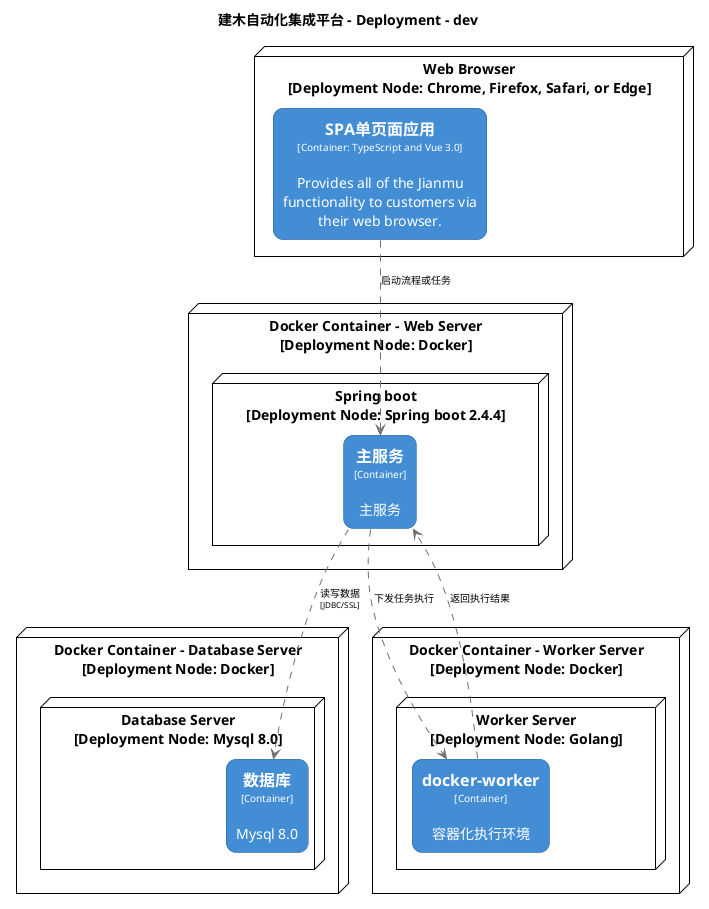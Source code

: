 @startuml(id=DevelopmentDeployment)
title 建木自动化集成平台 - Deployment - dev

skinparam {
  shadowing false
  arrowFontSize 10
  defaultTextAlignment center
  wrapWidth 200
  maxMessageSize 100
}
hide stereotype
top to bottom direction
skinparam rectangle<<55>> {
  BackgroundColor #438dd5
  FontColor #ffffff
  BorderColor #2E6295
  roundCorner 20
}
skinparam node<<57>> {
  BackgroundColor #ffffff
  FontColor #000000
  BorderColor #000000
  roundCorner 20
}
skinparam node<<47>> {
  BackgroundColor #ffffff
  FontColor #000000
  BorderColor #000000
  roundCorner 20
}
skinparam node<<58>> {
  BackgroundColor #ffffff
  FontColor #000000
  BorderColor #000000
  roundCorner 20
}
skinparam rectangle<<48>> {
  BackgroundColor #438dd5
  FontColor #ffffff
  BorderColor #2E6295
  roundCorner 20
}
skinparam rectangle<<59>> {
  BackgroundColor #438dd5
  FontColor #ffffff
  BorderColor #2E6295
  roundCorner 20
}
skinparam node<<49>> {
  BackgroundColor #ffffff
  FontColor #000000
  BorderColor #000000
  roundCorner 20
}
skinparam node<<50>> {
  BackgroundColor #ffffff
  FontColor #000000
  BorderColor #000000
  roundCorner 20
}
skinparam rectangle<<51>> {
  BackgroundColor #438dd5
  FontColor #ffffff
  BorderColor #2E6295
  roundCorner 20
}
skinparam node<<53>> {
  BackgroundColor #ffffff
  FontColor #000000
  BorderColor #000000
  roundCorner 20
}
skinparam node<<54>> {
  BackgroundColor #ffffff
  FontColor #000000
  BorderColor #000000
  roundCorner 20
}
node "Docker Container - Database Server\n[Deployment Node: Docker]" <<53>> as 53 {
  node "Database Server\n[Deployment Node: Mysql 8.0]" <<54>> as 54 {
    rectangle "==数据库\n<size:10>[Container]</size>\n\nMysql 8.0" <<55>> as 55
  }
}
node "Docker Container - Web Server\n[Deployment Node: Docker]" <<49>> as 49 {
  node "Spring boot\n[Deployment Node: Spring boot 2.4.4]" <<50>> as 50 {
    rectangle "==主服务\n<size:10>[Container]</size>\n\n主服务" <<51>> as 51
  }
}
node "Docker Container - Worker Server\n[Deployment Node: Docker]" <<57>> as 57 {
  node "Worker Server\n[Deployment Node: Golang]" <<58>> as 58 {
    rectangle "==docker-worker\n<size:10>[Container]</size>\n\n容器化执行环境" <<59>> as 59
  }
}
node "Web Browser\n[Deployment Node: Chrome, Firefox, Safari, or Edge]" <<47>> as 47 {
  rectangle "==SPA单页面应用\n<size:10>[Container: TypeScript and Vue 3.0]</size>\n\nProvides all of the Jianmu functionality to customers via their web browser." <<48>> as 48
}
48 .[#707070].> 51 : "启动流程或任务"
59 .[#707070].> 51 : "返回执行结果"
51 .[#707070].> 59 : "下发任务执行"
51 .[#707070].> 55 : "读写数据\n<size:8>[JDBC/SSL]</size>"
@enduml